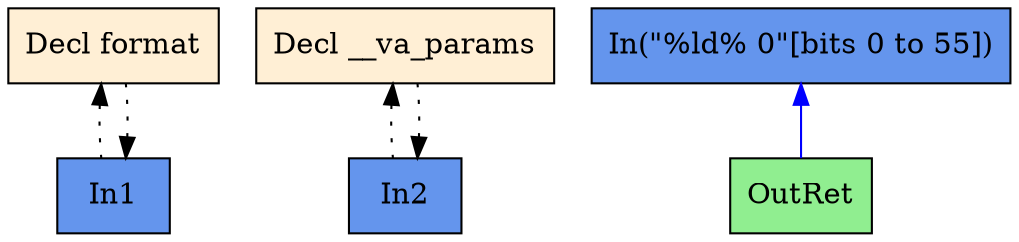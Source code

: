 digraph G {
  rankdir=TB;
  node [style="filled", ];
  2 [label="Decl format", fillcolor="#FFEFD5", shape=box, ];
  3 [label="In1", fillcolor="#6495ED", shape=box, ];
  4 [label="Decl __va_params", fillcolor="#FFEFD5", shape=box, ];
  5 [label="In2", fillcolor="#6495ED", shape=box, ];
  6 [label="OutRet", fillcolor="#90EE90", shape=box, ];
  7 [label="In(\"%ld% 0\"[bits 0 to 55])", fillcolor="#6495ED", shape=box, ];
  
  
  edge [dir=back, ];
  3 -> 2 [color="#000000", style="dotted", ];
  2 -> 3 [color="#000000", style="dotted", ];
  5 -> 4 [color="#000000", style="dotted", ];
  4 -> 5 [color="#000000", style="dotted", ];
  7 -> 6 [color="#0000FF", ];
  
  }